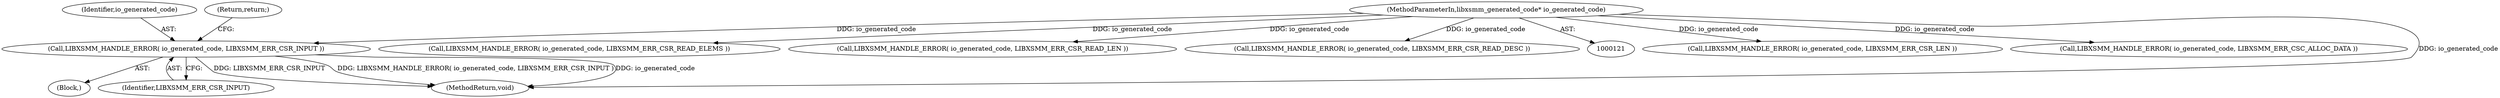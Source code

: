 digraph "0_libxsmm_151481489192e6d1997f8bde52c5c425ea41741d_2@pointer" {
"1000159" [label="(Call,LIBXSMM_HANDLE_ERROR( io_generated_code, LIBXSMM_ERR_CSR_INPUT ))"];
"1000122" [label="(MethodParameterIn,libxsmm_generated_code* io_generated_code)"];
"1000122" [label="(MethodParameterIn,libxsmm_generated_code* io_generated_code)"];
"1000161" [label="(Identifier,LIBXSMM_ERR_CSR_INPUT)"];
"1000544" [label="(Call,LIBXSMM_HANDLE_ERROR( io_generated_code, LIBXSMM_ERR_CSR_LEN ))"];
"1000338" [label="(Call,LIBXSMM_HANDLE_ERROR( io_generated_code, LIBXSMM_ERR_CSC_ALLOC_DATA ))"];
"1000158" [label="(Block,)"];
"1000160" [label="(Identifier,io_generated_code)"];
"1000470" [label="(Call,LIBXSMM_HANDLE_ERROR( io_generated_code, LIBXSMM_ERR_CSR_READ_ELEMS ))"];
"1000159" [label="(Call,LIBXSMM_HANDLE_ERROR( io_generated_code, LIBXSMM_ERR_CSR_INPUT ))"];
"1000584" [label="(MethodReturn,void)"];
"1000202" [label="(Call,LIBXSMM_HANDLE_ERROR( io_generated_code, LIBXSMM_ERR_CSR_READ_LEN ))"];
"1000412" [label="(Call,LIBXSMM_HANDLE_ERROR( io_generated_code, LIBXSMM_ERR_CSR_READ_DESC ))"];
"1000162" [label="(Return,return;)"];
"1000159" -> "1000158"  [label="AST: "];
"1000159" -> "1000161"  [label="CFG: "];
"1000160" -> "1000159"  [label="AST: "];
"1000161" -> "1000159"  [label="AST: "];
"1000162" -> "1000159"  [label="CFG: "];
"1000159" -> "1000584"  [label="DDG: LIBXSMM_HANDLE_ERROR( io_generated_code, LIBXSMM_ERR_CSR_INPUT )"];
"1000159" -> "1000584"  [label="DDG: io_generated_code"];
"1000159" -> "1000584"  [label="DDG: LIBXSMM_ERR_CSR_INPUT"];
"1000122" -> "1000159"  [label="DDG: io_generated_code"];
"1000122" -> "1000121"  [label="AST: "];
"1000122" -> "1000584"  [label="DDG: io_generated_code"];
"1000122" -> "1000202"  [label="DDG: io_generated_code"];
"1000122" -> "1000338"  [label="DDG: io_generated_code"];
"1000122" -> "1000412"  [label="DDG: io_generated_code"];
"1000122" -> "1000470"  [label="DDG: io_generated_code"];
"1000122" -> "1000544"  [label="DDG: io_generated_code"];
}
